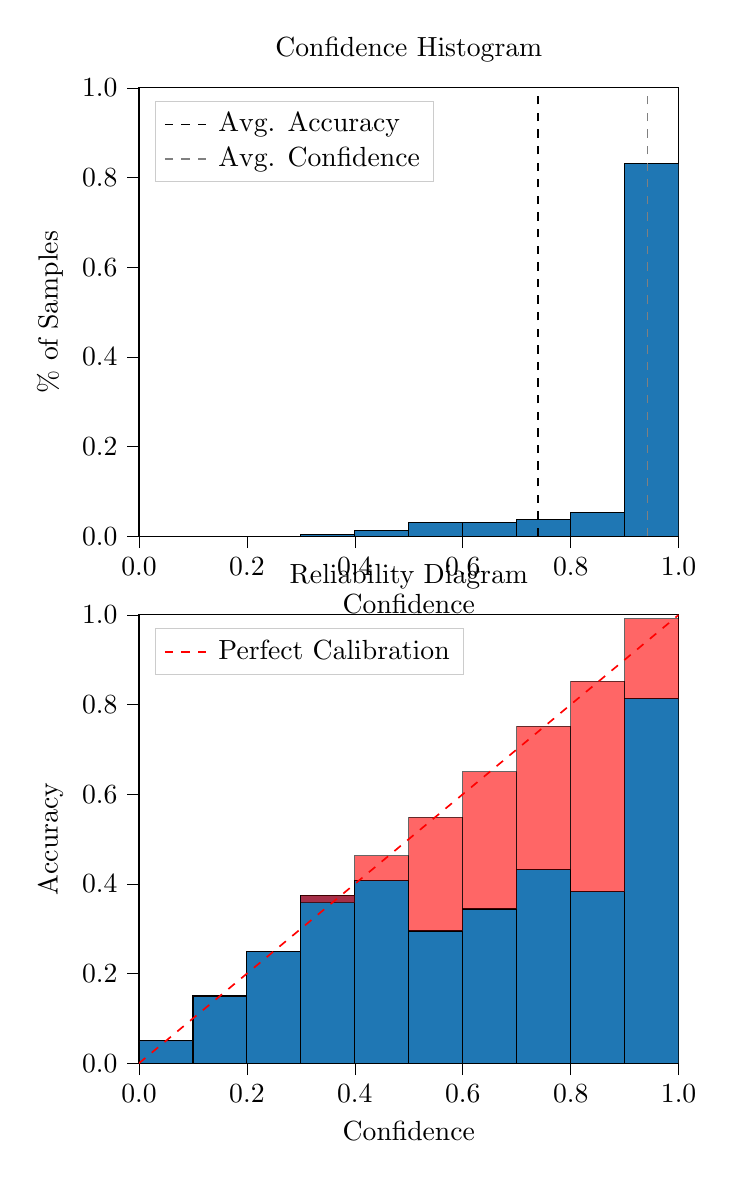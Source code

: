 % This file was created by tikzplotlib v0.9.8.
\begin{tikzpicture}

\definecolor{color0}{rgb}{0.122,0.467,0.706}

\begin{groupplot}[group style={group size=1 by 2}]
\nextgroupplot[
legend cell align={left},
legend style={
  fill opacity=0.8,
  draw opacity=1,
  text opacity=1,
  at={(0.03,0.97)},
  anchor=north west,
  draw=white!80!black
},
tick align=outside,
tick pos=left,
title={Confidence Histogram},
x grid style={white!69.02!black},
xlabel={Confidence},
xmin=0, xmax=1,
xtick style={color=black},
xtick={0,0.2,0.4,0.6,0.8,1},
xticklabels={0.0,0.2,0.4,0.6,0.8,1.0},
y grid style={white!69.02!black},
ylabel={\% of Samples},
ymin=0, ymax=1,
ytick style={color=black},
ytick={0,0.2,0.4,0.6,0.8,1},
yticklabels={0.0,0.2,0.4,0.6,0.8,1.0}
]
\draw[draw=black,fill=color0] (axis cs:-6.939e-18,0) rectangle (axis cs:0.1,0);
\draw[draw=black,fill=color0] (axis cs:0.1,0) rectangle (axis cs:0.2,0);
\draw[draw=black,fill=color0] (axis cs:0.2,0) rectangle (axis cs:0.3,0);
\draw[draw=black,fill=color0] (axis cs:0.3,0) rectangle (axis cs:0.4,0.004);
\draw[draw=black,fill=color0] (axis cs:0.4,0) rectangle (axis cs:0.5,0.013);
\draw[draw=black,fill=color0] (axis cs:0.5,0) rectangle (axis cs:0.6,0.03);
\draw[draw=black,fill=color0] (axis cs:0.6,0) rectangle (axis cs:0.7,0.03);
\draw[draw=black,fill=color0] (axis cs:0.7,0) rectangle (axis cs:0.8,0.037);
\draw[draw=black,fill=color0] (axis cs:0.8,0) rectangle (axis cs:0.9,0.053);
\draw[draw=black,fill=color0] (axis cs:0.9,0) rectangle (axis cs:1,0.831);
\addplot [semithick, black, dashed]
table {%
0.739 0
0.739 1
};
\addlegendentry{Avg. Accuracy}
\addplot [semithick, white!50.196!black, dashed]
table {%
0.942 0
0.942 1
};
\addlegendentry{Avg. Confidence}

\nextgroupplot[
legend cell align={left},
legend style={
  fill opacity=0.8,
  draw opacity=1,
  text opacity=1,
  at={(0.03,0.97)},
  anchor=north west,
  draw=white!80!black
},
tick align=outside,
tick pos=left,
title={Reliability Diagram},
x grid style={white!69.02!black},
xlabel={Confidence},
xmin=0, xmax=1,
xtick style={color=black},
xtick={0,0.2,0.4,0.6,0.8,1},
xticklabels={0.0,0.2,0.4,0.6,0.8,1.0},
y grid style={white!69.02!black},
ylabel={Accuracy},
ymin=0, ymax=1,
ytick style={color=black},
ytick={0,0.2,0.4,0.6,0.8,1},
yticklabels={0.0,0.2,0.4,0.6,0.8,1.0}
]
\draw[draw=black,fill=color0] (axis cs:-6.939e-18,0) rectangle (axis cs:0.1,0.05);
\draw[draw=black,fill=color0] (axis cs:0.1,0) rectangle (axis cs:0.2,0.15);
\draw[draw=black,fill=color0] (axis cs:0.2,0) rectangle (axis cs:0.3,0.25);
\draw[draw=black,fill=color0] (axis cs:0.3,0) rectangle (axis cs:0.4,0.375);
\draw[draw=black,fill=color0] (axis cs:0.4,0) rectangle (axis cs:0.5,0.407);
\draw[draw=black,fill=color0] (axis cs:0.5,0) rectangle (axis cs:0.6,0.295);
\draw[draw=black,fill=color0] (axis cs:0.6,0) rectangle (axis cs:0.7,0.344);
\draw[draw=black,fill=color0] (axis cs:0.7,0) rectangle (axis cs:0.8,0.432);
\draw[draw=black,fill=color0] (axis cs:0.8,0) rectangle (axis cs:0.9,0.383);
\draw[draw=black,fill=color0] (axis cs:0.9,0) rectangle (axis cs:1,0.813);
\draw[draw=black,fill=red,opacity=0.6] (axis cs:-6.939e-18,0.05) rectangle (axis cs:0.1,0.05);
\draw[draw=black,fill=red,opacity=0.6] (axis cs:0.1,0.15) rectangle (axis cs:0.2,0.15);
\draw[draw=black,fill=red,opacity=0.6] (axis cs:0.2,0.25) rectangle (axis cs:0.3,0.25);
\draw[draw=black,fill=red,opacity=0.6] (axis cs:0.3,0.375) rectangle (axis cs:0.4,0.358);
\draw[draw=black,fill=red,opacity=0.6] (axis cs:0.4,0.407) rectangle (axis cs:0.5,0.463);
\draw[draw=black,fill=red,opacity=0.6] (axis cs:0.5,0.295) rectangle (axis cs:0.6,0.549);
\draw[draw=black,fill=red,opacity=0.6] (axis cs:0.6,0.344) rectangle (axis cs:0.7,0.65);
\draw[draw=black,fill=red,opacity=0.6] (axis cs:0.7,0.432) rectangle (axis cs:0.8,0.752);
\draw[draw=black,fill=red,opacity=0.6] (axis cs:0.8,0.383) rectangle (axis cs:0.9,0.852);
\draw[draw=black,fill=red,opacity=0.6] (axis cs:0.9,0.813) rectangle (axis cs:1,0.992);
\addplot [semithick, red, dashed]
table {%
0 0
1 1
};
\addlegendentry{Perfect Calibration}
\end{groupplot}

\end{tikzpicture}
